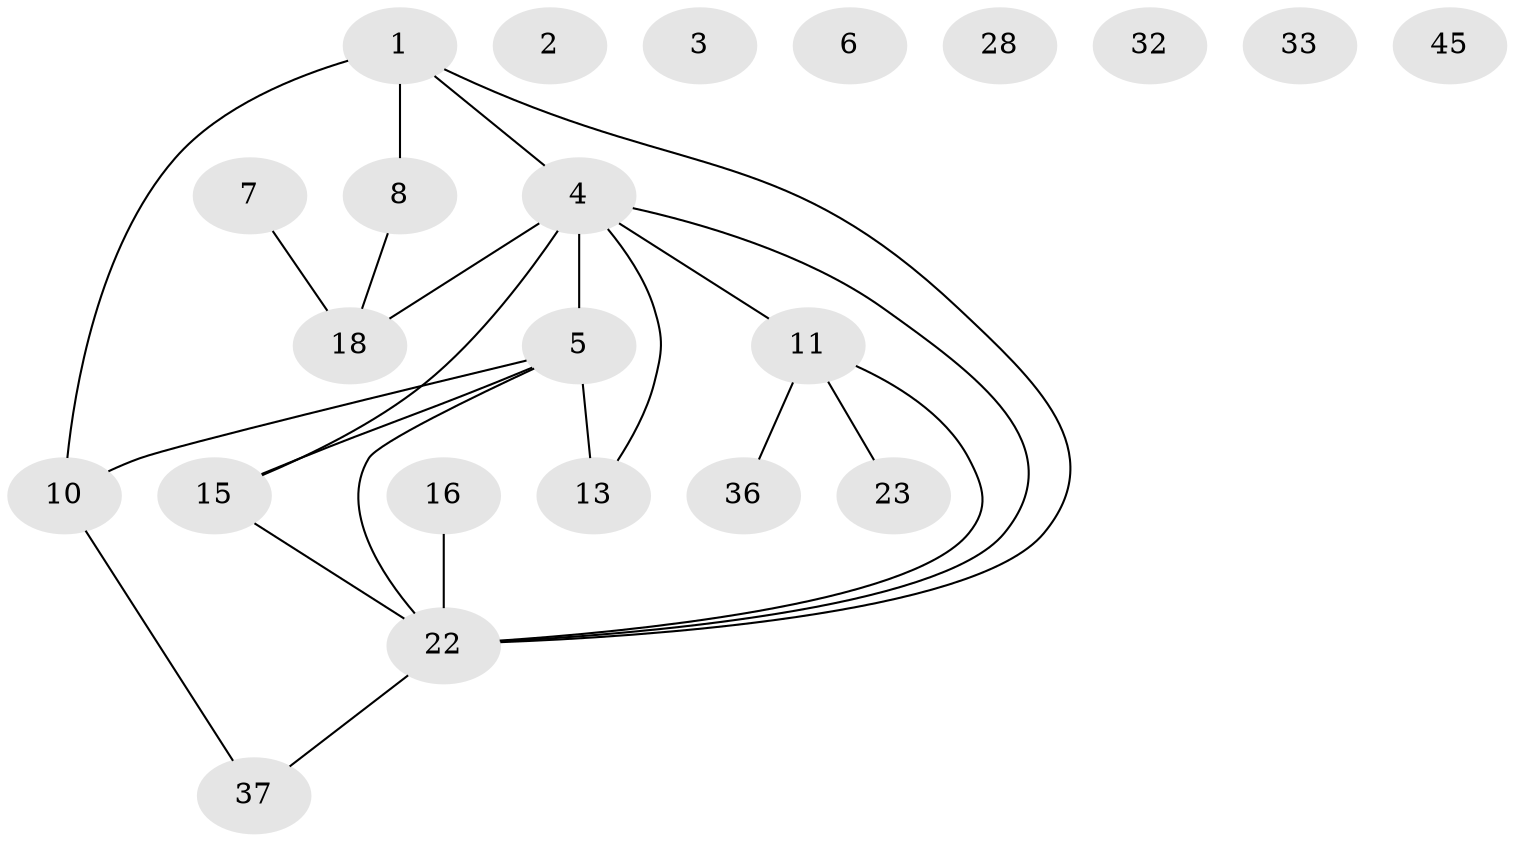 // original degree distribution, {4: 0.0784313725490196, 0: 0.13725490196078433, 5: 0.0392156862745098, 3: 0.3333333333333333, 1: 0.09803921568627451, 2: 0.27450980392156865, 6: 0.0392156862745098}
// Generated by graph-tools (version 1.1) at 2025/16/03/04/25 18:16:44]
// undirected, 22 vertices, 23 edges
graph export_dot {
graph [start="1"]
  node [color=gray90,style=filled];
  1 [super="+30+41"];
  2;
  3;
  4 [super="+40+12+14"];
  5 [super="+46+9"];
  6;
  7;
  8 [super="+34"];
  10 [super="+24"];
  11 [super="+29+21"];
  13;
  15 [super="+19"];
  16 [super="+17"];
  18 [super="+47+44"];
  22 [super="+26+31"];
  23;
  28;
  32;
  33;
  36 [super="+49+42"];
  37;
  45;
  1 -- 10;
  1 -- 8 [weight=2];
  1 -- 22;
  1 -- 4;
  4 -- 18 [weight=2];
  4 -- 5 [weight=2];
  4 -- 22 [weight=2];
  4 -- 11 [weight=2];
  4 -- 13;
  4 -- 15;
  5 -- 13 [weight=2];
  5 -- 10;
  5 -- 22;
  5 -- 15;
  7 -- 18;
  8 -- 18 [weight=2];
  10 -- 37;
  11 -- 23;
  11 -- 22;
  11 -- 36;
  15 -- 22 [weight=2];
  16 -- 22 [weight=2];
  22 -- 37;
}
